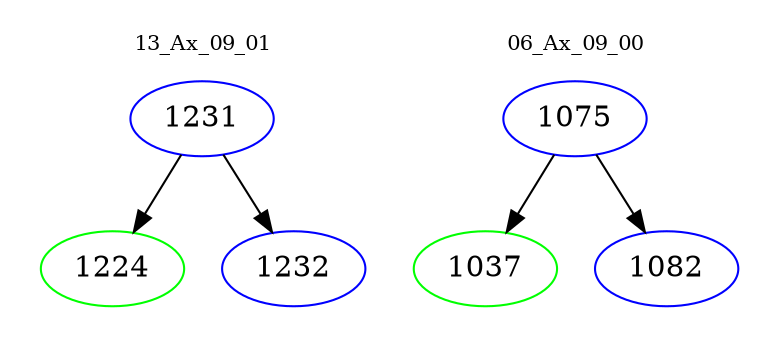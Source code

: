 digraph{
subgraph cluster_0 {
color = white
label = "13_Ax_09_01";
fontsize=10;
T0_1231 [label="1231", color="blue"]
T0_1231 -> T0_1224 [color="black"]
T0_1224 [label="1224", color="green"]
T0_1231 -> T0_1232 [color="black"]
T0_1232 [label="1232", color="blue"]
}
subgraph cluster_1 {
color = white
label = "06_Ax_09_00";
fontsize=10;
T1_1075 [label="1075", color="blue"]
T1_1075 -> T1_1037 [color="black"]
T1_1037 [label="1037", color="green"]
T1_1075 -> T1_1082 [color="black"]
T1_1082 [label="1082", color="blue"]
}
}

